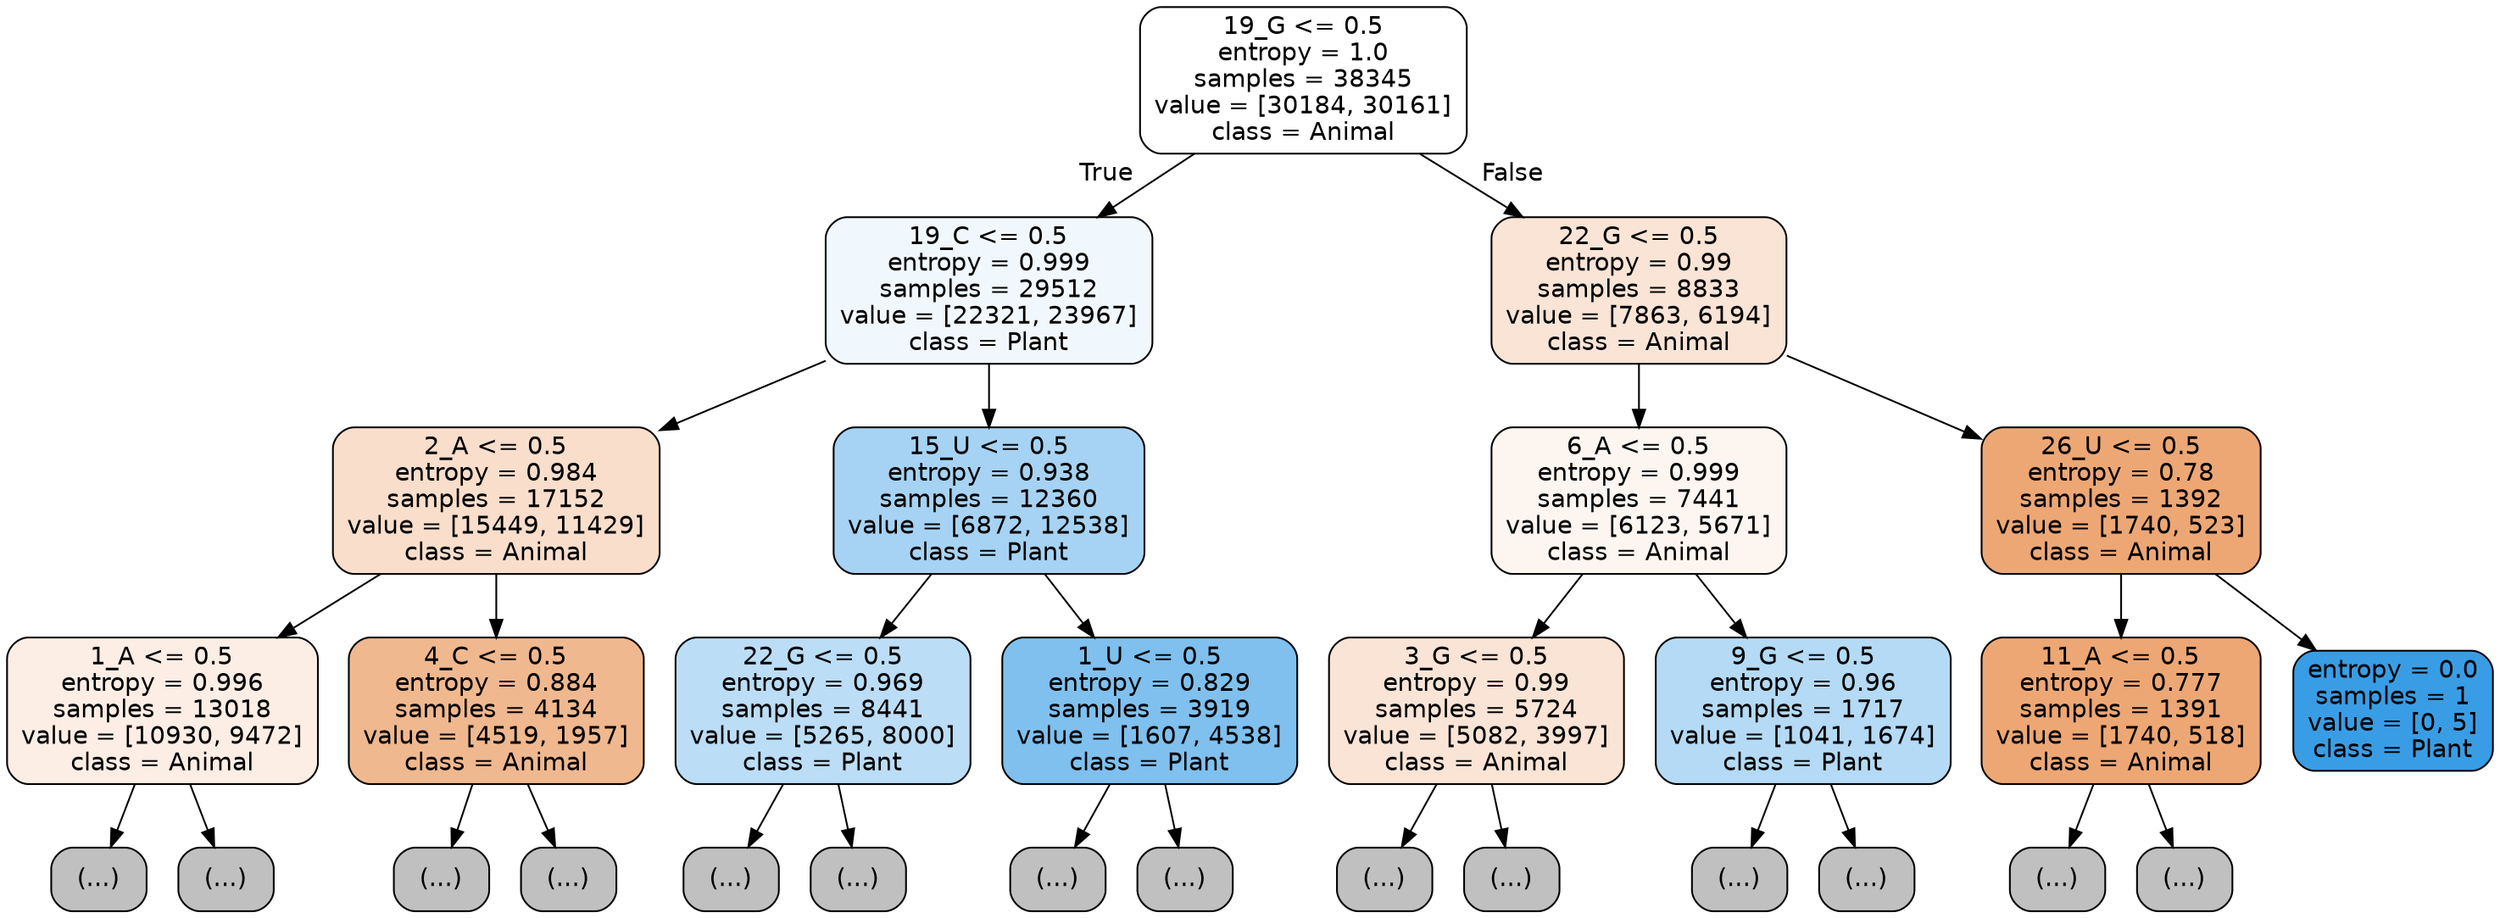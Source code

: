 digraph Tree {
node [shape=box, style="filled, rounded", color="black", fontname="helvetica"] ;
edge [fontname="helvetica"] ;
0 [label="19_G <= 0.5\nentropy = 1.0\nsamples = 38345\nvalue = [30184, 30161]\nclass = Animal", fillcolor="#ffffff"] ;
1 [label="19_C <= 0.5\nentropy = 0.999\nsamples = 29512\nvalue = [22321, 23967]\nclass = Plant", fillcolor="#f1f8fd"] ;
0 -> 1 [labeldistance=2.5, labelangle=45, headlabel="True"] ;
2 [label="2_A <= 0.5\nentropy = 0.984\nsamples = 17152\nvalue = [15449, 11429]\nclass = Animal", fillcolor="#f8decb"] ;
1 -> 2 ;
3 [label="1_A <= 0.5\nentropy = 0.996\nsamples = 13018\nvalue = [10930, 9472]\nclass = Animal", fillcolor="#fceee5"] ;
2 -> 3 ;
4 [label="(...)", fillcolor="#C0C0C0"] ;
3 -> 4 ;
4819 [label="(...)", fillcolor="#C0C0C0"] ;
3 -> 4819 ;
6262 [label="4_C <= 0.5\nentropy = 0.884\nsamples = 4134\nvalue = [4519, 1957]\nclass = Animal", fillcolor="#f0b88f"] ;
2 -> 6262 ;
6263 [label="(...)", fillcolor="#C0C0C0"] ;
6262 -> 6263 ;
7806 [label="(...)", fillcolor="#C0C0C0"] ;
6262 -> 7806 ;
8235 [label="15_U <= 0.5\nentropy = 0.938\nsamples = 12360\nvalue = [6872, 12538]\nclass = Plant", fillcolor="#a6d3f3"] ;
1 -> 8235 ;
8236 [label="22_G <= 0.5\nentropy = 0.969\nsamples = 8441\nvalue = [5265, 8000]\nclass = Plant", fillcolor="#bbddf6"] ;
8235 -> 8236 ;
8237 [label="(...)", fillcolor="#C0C0C0"] ;
8236 -> 8237 ;
10878 [label="(...)", fillcolor="#C0C0C0"] ;
8236 -> 10878 ;
11237 [label="1_U <= 0.5\nentropy = 0.829\nsamples = 3919\nvalue = [1607, 4538]\nclass = Plant", fillcolor="#7fc0ee"] ;
8235 -> 11237 ;
11238 [label="(...)", fillcolor="#C0C0C0"] ;
11237 -> 11238 ;
11859 [label="(...)", fillcolor="#C0C0C0"] ;
11237 -> 11859 ;
12348 [label="22_G <= 0.5\nentropy = 0.99\nsamples = 8833\nvalue = [7863, 6194]\nclass = Animal", fillcolor="#f9e4d5"] ;
0 -> 12348 [labeldistance=2.5, labelangle=-45, headlabel="False"] ;
12349 [label="6_A <= 0.5\nentropy = 0.999\nsamples = 7441\nvalue = [6123, 5671]\nclass = Animal", fillcolor="#fdf6f0"] ;
12348 -> 12349 ;
12350 [label="3_G <= 0.5\nentropy = 0.99\nsamples = 5724\nvalue = [5082, 3997]\nclass = Animal", fillcolor="#f9e4d5"] ;
12349 -> 12350 ;
12351 [label="(...)", fillcolor="#C0C0C0"] ;
12350 -> 12351 ;
14358 [label="(...)", fillcolor="#C0C0C0"] ;
12350 -> 14358 ;
15275 [label="9_G <= 0.5\nentropy = 0.96\nsamples = 1717\nvalue = [1041, 1674]\nclass = Plant", fillcolor="#b4daf5"] ;
12349 -> 15275 ;
15276 [label="(...)", fillcolor="#C0C0C0"] ;
15275 -> 15276 ;
15907 [label="(...)", fillcolor="#C0C0C0"] ;
15275 -> 15907 ;
16126 [label="26_U <= 0.5\nentropy = 0.78\nsamples = 1392\nvalue = [1740, 523]\nclass = Animal", fillcolor="#eda775"] ;
12348 -> 16126 ;
16127 [label="11_A <= 0.5\nentropy = 0.777\nsamples = 1391\nvalue = [1740, 518]\nclass = Animal", fillcolor="#eda774"] ;
16126 -> 16127 ;
16128 [label="(...)", fillcolor="#C0C0C0"] ;
16127 -> 16128 ;
16551 [label="(...)", fillcolor="#C0C0C0"] ;
16127 -> 16551 ;
16710 [label="entropy = 0.0\nsamples = 1\nvalue = [0, 5]\nclass = Plant", fillcolor="#399de5"] ;
16126 -> 16710 ;
}